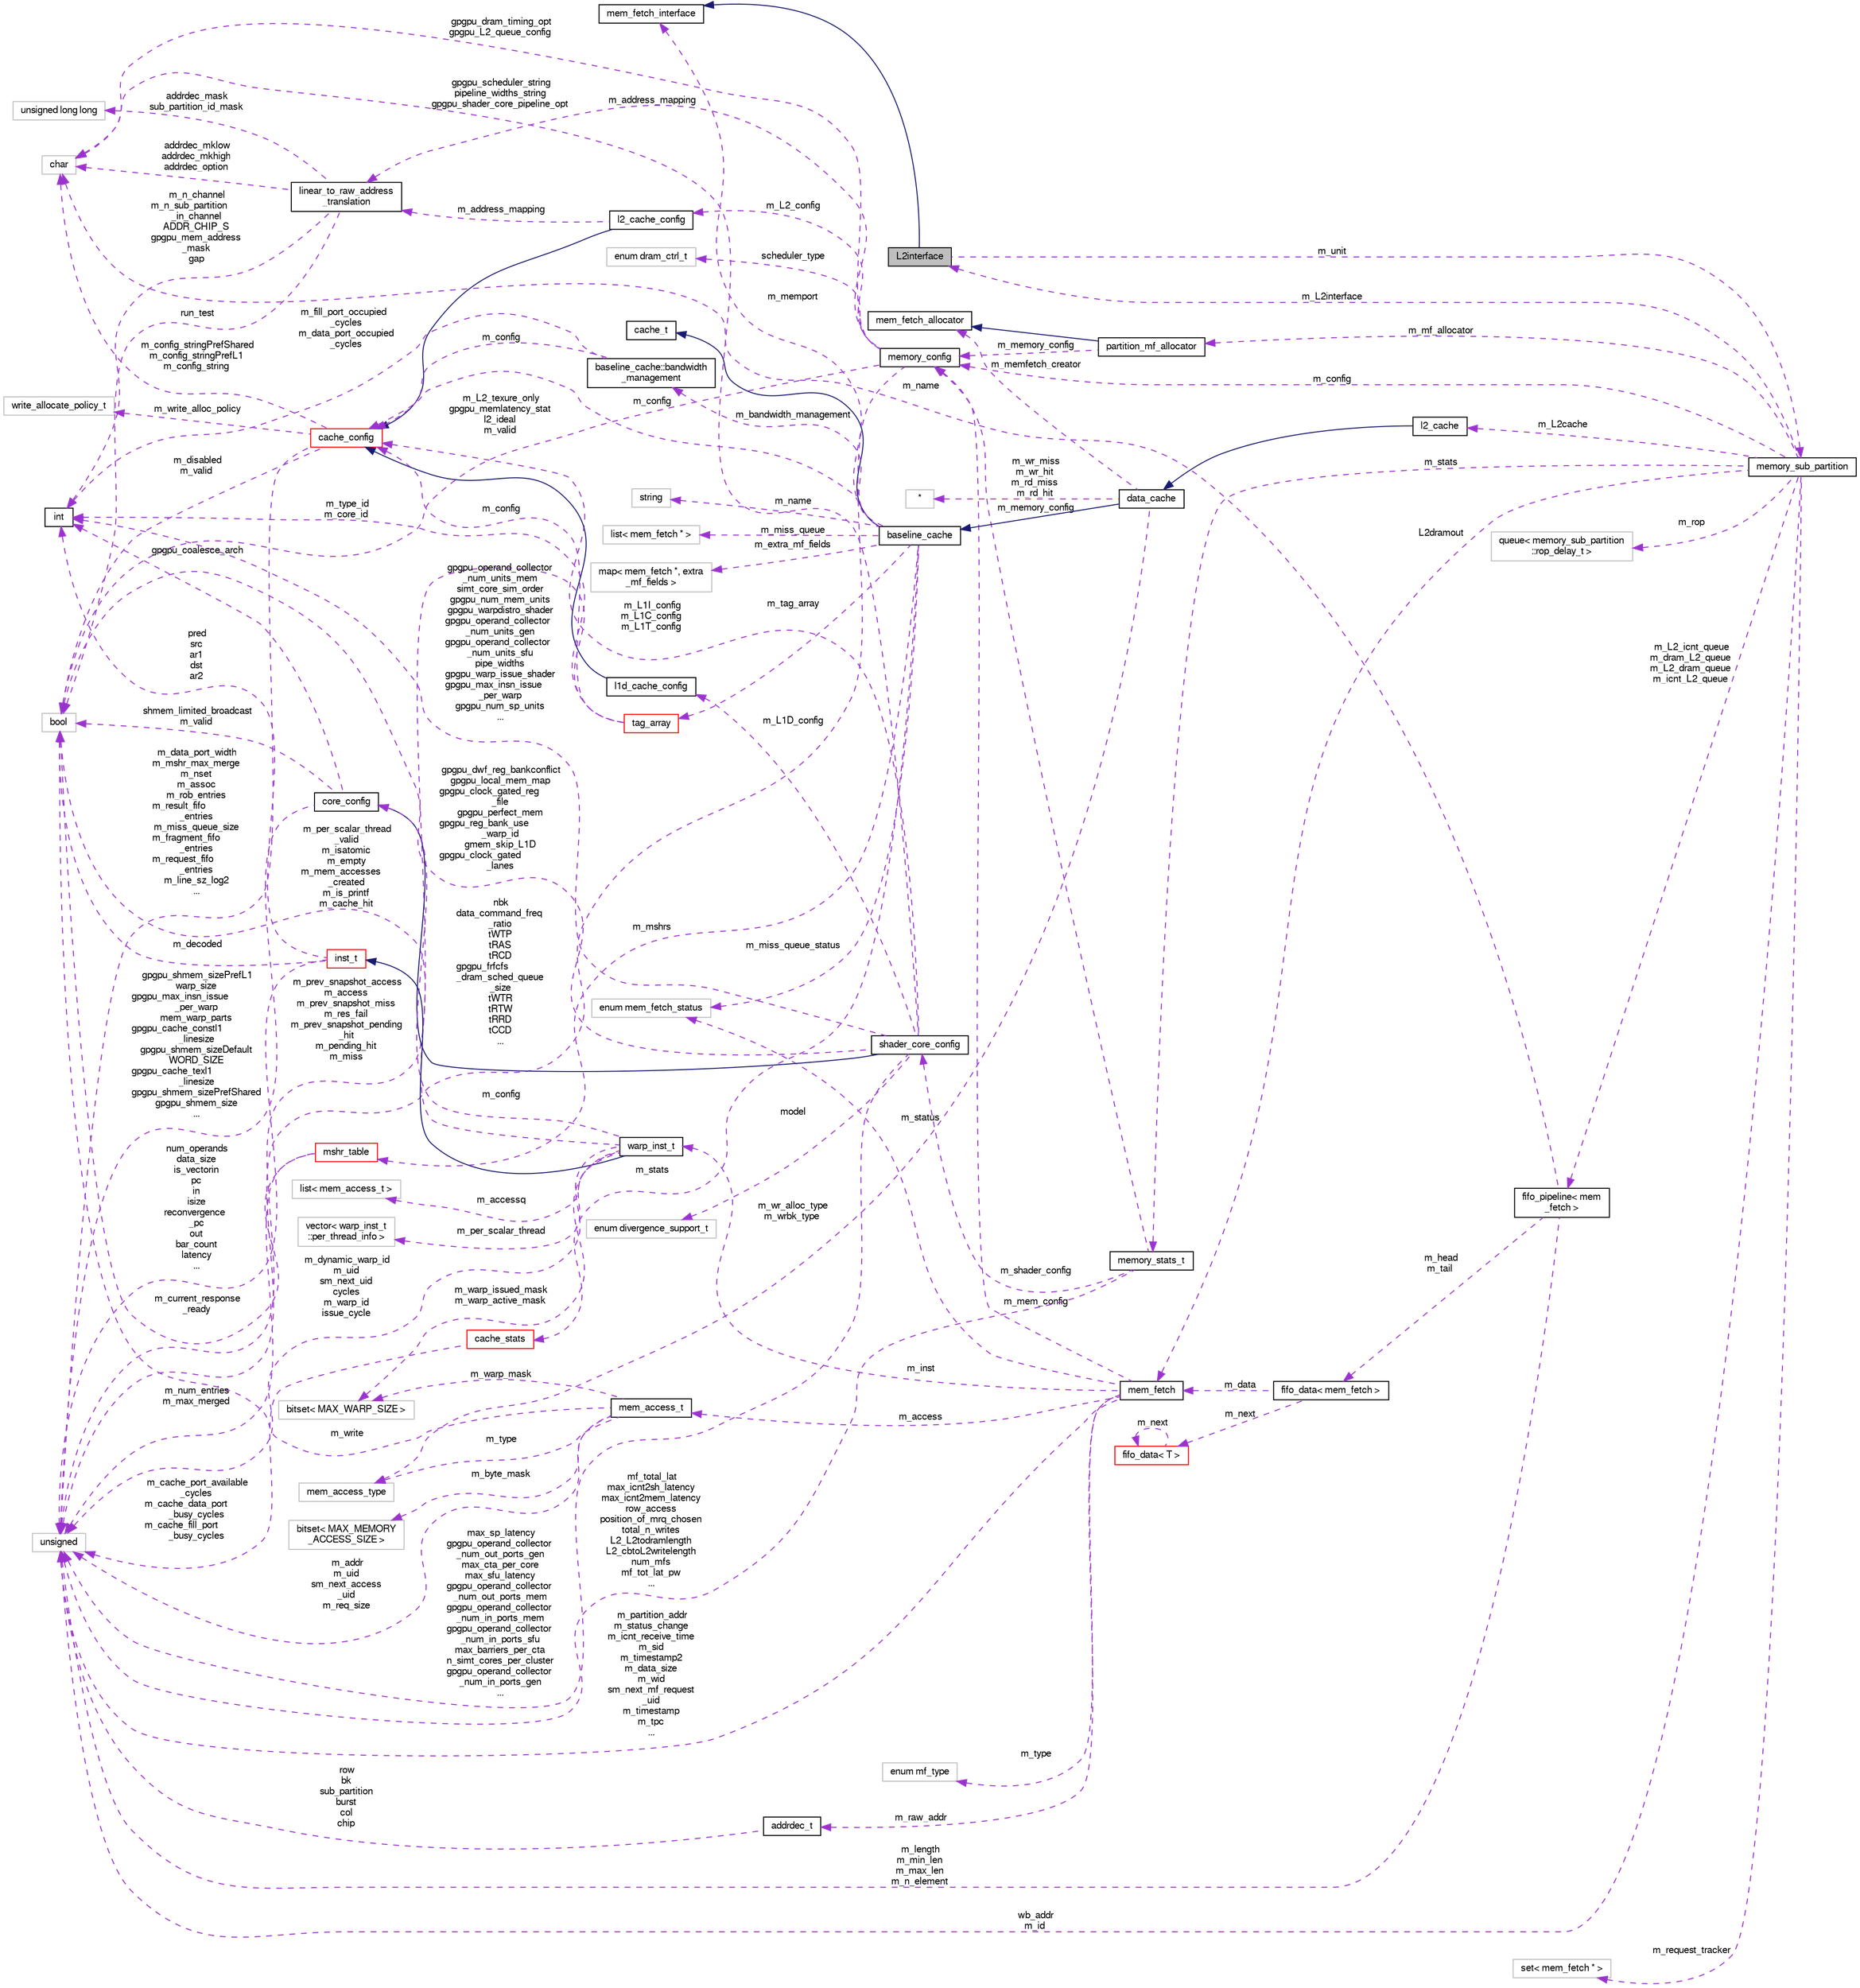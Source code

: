 digraph "L2interface"
{
  bgcolor="transparent";
  edge [fontname="FreeSans",fontsize="10",labelfontname="FreeSans",labelfontsize="10"];
  node [fontname="FreeSans",fontsize="10",shape=record];
  rankdir="LR";
  Node2 [label="L2interface",height=0.2,width=0.4,color="black", fillcolor="grey75", style="filled", fontcolor="black"];
  Node3 -> Node2 [dir="back",color="midnightblue",fontsize="10",style="solid",fontname="FreeSans"];
  Node3 [label="mem_fetch_interface",height=0.2,width=0.4,color="black",URL="$classmem__fetch__interface.html"];
  Node4 -> Node2 [dir="back",color="darkorchid3",fontsize="10",style="dashed",label=" m_unit" ,fontname="FreeSans"];
  Node4 [label="memory_sub_partition",height=0.2,width=0.4,color="black",URL="$classmemory__sub__partition.html"];
  Node2 -> Node4 [dir="back",color="darkorchid3",fontsize="10",style="dashed",label=" m_L2interface" ,fontname="FreeSans"];
  Node5 -> Node4 [dir="back",color="darkorchid3",fontsize="10",style="dashed",label=" m_mf_allocator" ,fontname="FreeSans"];
  Node5 [label="partition_mf_allocator",height=0.2,width=0.4,color="black",URL="$classpartition__mf__allocator.html"];
  Node6 -> Node5 [dir="back",color="midnightblue",fontsize="10",style="solid",fontname="FreeSans"];
  Node6 [label="mem_fetch_allocator",height=0.2,width=0.4,color="black",URL="$classmem__fetch__allocator.html"];
  Node7 -> Node5 [dir="back",color="darkorchid3",fontsize="10",style="dashed",label=" m_memory_config" ,fontname="FreeSans"];
  Node7 [label="memory_config",height=0.2,width=0.4,color="black",URL="$structmemory__config.html"];
  Node8 -> Node7 [dir="back",color="darkorchid3",fontsize="10",style="dashed",label=" scheduler_type" ,fontname="FreeSans"];
  Node8 [label="enum dram_ctrl_t",height=0.2,width=0.4,color="grey75"];
  Node9 -> Node7 [dir="back",color="darkorchid3",fontsize="10",style="dashed",label=" gpgpu_dram_timing_opt\ngpgpu_L2_queue_config" ,fontname="FreeSans"];
  Node9 [label="char",height=0.2,width=0.4,color="grey75"];
  Node10 -> Node7 [dir="back",color="darkorchid3",fontsize="10",style="dashed",label=" m_L2_texure_only\ngpgpu_memlatency_stat\nl2_ideal\nm_valid" ,fontname="FreeSans"];
  Node10 [label="bool",height=0.2,width=0.4,color="grey75"];
  Node11 -> Node7 [dir="back",color="darkorchid3",fontsize="10",style="dashed",label=" nbk\ndata_command_freq\l_ratio\ntWTP\ntRAS\ntRCD\ngpgpu_frfcfs\l_dram_sched_queue\l_size\ntWTR\ntRTW\ntRRD\ntCCD\n..." ,fontname="FreeSans"];
  Node11 [label="unsigned",height=0.2,width=0.4,color="grey75"];
  Node12 -> Node7 [dir="back",color="darkorchid3",fontsize="10",style="dashed",label=" m_address_mapping" ,fontname="FreeSans"];
  Node12 [label="linear_to_raw_address\l_translation",height=0.2,width=0.4,color="black",URL="$classlinear__to__raw__address__translation.html"];
  Node13 -> Node12 [dir="back",color="darkorchid3",fontsize="10",style="dashed",label=" addrdec_mask\nsub_partition_id_mask" ,fontname="FreeSans"];
  Node13 [label="unsigned long long",height=0.2,width=0.4,color="grey75"];
  Node9 -> Node12 [dir="back",color="darkorchid3",fontsize="10",style="dashed",label=" addrdec_mklow\naddrdec_mkhigh\naddrdec_option" ,fontname="FreeSans"];
  Node14 -> Node12 [dir="back",color="darkorchid3",fontsize="10",style="dashed",label=" m_n_channel\nm_n_sub_partition\l_in_channel\nADDR_CHIP_S\ngpgpu_mem_address\l_mask\ngap" ,fontname="FreeSans"];
  Node14 [label="int",height=0.2,width=0.4,color="black",URL="$classint.html"];
  Node10 -> Node12 [dir="back",color="darkorchid3",fontsize="10",style="dashed",label=" run_test" ,fontname="FreeSans"];
  Node15 -> Node7 [dir="back",color="darkorchid3",fontsize="10",style="dashed",label=" m_L2_config" ,fontname="FreeSans"];
  Node15 [label="l2_cache_config",height=0.2,width=0.4,color="black",URL="$classl2__cache__config.html"];
  Node16 -> Node15 [dir="back",color="midnightblue",fontsize="10",style="solid",fontname="FreeSans"];
  Node16 [label="cache_config",height=0.2,width=0.4,color="red",URL="$classcache__config.html"];
  Node9 -> Node16 [dir="back",color="darkorchid3",fontsize="10",style="dashed",label=" m_config_stringPrefShared\nm_config_stringPrefL1\nm_config_string" ,fontname="FreeSans"];
  Node17 -> Node16 [dir="back",color="darkorchid3",fontsize="10",style="dashed",label=" m_write_alloc_policy" ,fontname="FreeSans"];
  Node17 [label="write_allocate_policy_t",height=0.2,width=0.4,color="grey75"];
  Node10 -> Node16 [dir="back",color="darkorchid3",fontsize="10",style="dashed",label=" m_disabled\nm_valid" ,fontname="FreeSans"];
  Node11 -> Node16 [dir="back",color="darkorchid3",fontsize="10",style="dashed",label=" m_data_port_width\nm_mshr_max_merge\nm_nset\nm_assoc\nm_rob_entries\nm_result_fifo\l_entries\nm_miss_queue_size\nm_fragment_fifo\l_entries\nm_request_fifo\l_entries\nm_line_sz_log2\n..." ,fontname="FreeSans"];
  Node12 -> Node15 [dir="back",color="darkorchid3",fontsize="10",style="dashed",label=" m_address_mapping" ,fontname="FreeSans"];
  Node27 -> Node4 [dir="back",color="darkorchid3",fontsize="10",style="dashed",label=" m_L2cache" ,fontname="FreeSans"];
  Node27 [label="l2_cache",height=0.2,width=0.4,color="black",URL="$classl2__cache.html"];
  Node28 -> Node27 [dir="back",color="midnightblue",fontsize="10",style="solid",fontname="FreeSans"];
  Node28 [label="data_cache",height=0.2,width=0.4,color="black",URL="$classdata__cache.html",tooltip="Data cache - Implements common functions for L1 and L2 data cache. "];
  Node29 -> Node28 [dir="back",color="midnightblue",fontsize="10",style="solid",fontname="FreeSans"];
  Node29 [label="baseline_cache",height=0.2,width=0.4,color="black",URL="$classbaseline__cache.html"];
  Node30 -> Node29 [dir="back",color="midnightblue",fontsize="10",style="solid",fontname="FreeSans"];
  Node30 [label="cache_t",height=0.2,width=0.4,color="black",URL="$classcache__t.html"];
  Node31 -> Node29 [dir="back",color="darkorchid3",fontsize="10",style="dashed",label=" m_stats" ,fontname="FreeSans"];
  Node31 [label="cache_stats",height=0.2,width=0.4,color="red",URL="$classcache__stats.html"];
  Node11 -> Node31 [dir="back",color="darkorchid3",fontsize="10",style="dashed",label=" m_cache_port_available\l_cycles\nm_cache_data_port\l_busy_cycles\nm_cache_fill_port\l_busy_cycles" ,fontname="FreeSans"];
  Node33 -> Node29 [dir="back",color="darkorchid3",fontsize="10",style="dashed",label=" m_mshrs" ,fontname="FreeSans"];
  Node33 [label="mshr_table",height=0.2,width=0.4,color="red",URL="$classmshr__table.html"];
  Node10 -> Node33 [dir="back",color="darkorchid3",fontsize="10",style="dashed",label=" m_current_response\l_ready" ,fontname="FreeSans"];
  Node11 -> Node33 [dir="back",color="darkorchid3",fontsize="10",style="dashed",label=" m_num_entries\nm_max_merged" ,fontname="FreeSans"];
  Node3 -> Node29 [dir="back",color="darkorchid3",fontsize="10",style="dashed",label=" m_memport" ,fontname="FreeSans"];
  Node36 -> Node29 [dir="back",color="darkorchid3",fontsize="10",style="dashed",label=" m_bandwidth_management" ,fontname="FreeSans"];
  Node36 [label="baseline_cache::bandwidth\l_management",height=0.2,width=0.4,color="black",URL="$classbaseline__cache_1_1bandwidth__management.html",tooltip="Sub-class containing all metadata for port bandwidth management. "];
  Node14 -> Node36 [dir="back",color="darkorchid3",fontsize="10",style="dashed",label=" m_fill_port_occupied\l_cycles\nm_data_port_occupied\l_cycles" ,fontname="FreeSans"];
  Node16 -> Node36 [dir="back",color="darkorchid3",fontsize="10",style="dashed",label=" m_config" ,fontname="FreeSans"];
  Node37 -> Node29 [dir="back",color="darkorchid3",fontsize="10",style="dashed",label=" m_name" ,fontname="FreeSans"];
  Node37 [label="string",height=0.2,width=0.4,color="grey75"];
  Node38 -> Node29 [dir="back",color="darkorchid3",fontsize="10",style="dashed",label=" m_miss_queue_status" ,fontname="FreeSans"];
  Node38 [label="enum mem_fetch_status",height=0.2,width=0.4,color="grey75"];
  Node39 -> Node29 [dir="back",color="darkorchid3",fontsize="10",style="dashed",label=" m_miss_queue" ,fontname="FreeSans"];
  Node39 [label="list\< mem_fetch * \>",height=0.2,width=0.4,color="grey75"];
  Node16 -> Node29 [dir="back",color="darkorchid3",fontsize="10",style="dashed",label=" m_config" ,fontname="FreeSans"];
  Node40 -> Node29 [dir="back",color="darkorchid3",fontsize="10",style="dashed",label=" m_tag_array" ,fontname="FreeSans"];
  Node40 [label="tag_array",height=0.2,width=0.4,color="red",URL="$classtag__array.html"];
  Node14 -> Node40 [dir="back",color="darkorchid3",fontsize="10",style="dashed",label=" m_type_id\nm_core_id" ,fontname="FreeSans"];
  Node11 -> Node40 [dir="back",color="darkorchid3",fontsize="10",style="dashed",label=" m_prev_snapshot_access\nm_access\nm_prev_snapshot_miss\nm_res_fail\nm_prev_snapshot_pending\l_hit\nm_pending_hit\nm_miss" ,fontname="FreeSans"];
  Node16 -> Node40 [dir="back",color="darkorchid3",fontsize="10",style="dashed",label=" m_config" ,fontname="FreeSans"];
  Node43 -> Node29 [dir="back",color="darkorchid3",fontsize="10",style="dashed",label=" m_extra_mf_fields" ,fontname="FreeSans"];
  Node43 [label="map\< mem_fetch *, extra\l_mf_fields \>",height=0.2,width=0.4,color="grey75"];
  Node6 -> Node28 [dir="back",color="darkorchid3",fontsize="10",style="dashed",label=" m_memfetch_creator" ,fontname="FreeSans"];
  Node44 -> Node28 [dir="back",color="darkorchid3",fontsize="10",style="dashed",label=" m_wr_miss\nm_wr_hit\nm_rd_miss\nm_rd_hit" ,fontname="FreeSans"];
  Node44 [label="*",height=0.2,width=0.4,color="grey75"];
  Node45 -> Node28 [dir="back",color="darkorchid3",fontsize="10",style="dashed",label=" m_wr_alloc_type\nm_wrbk_type" ,fontname="FreeSans"];
  Node45 [label="mem_access_type",height=0.2,width=0.4,color="grey75"];
  Node7 -> Node4 [dir="back",color="darkorchid3",fontsize="10",style="dashed",label=" m_config" ,fontname="FreeSans"];
  Node46 -> Node4 [dir="back",color="darkorchid3",fontsize="10",style="dashed",label=" m_stats" ,fontname="FreeSans"];
  Node46 [label="memory_stats_t",height=0.2,width=0.4,color="black",URL="$classmemory__stats__t.html"];
  Node47 -> Node46 [dir="back",color="darkorchid3",fontsize="10",style="dashed",label=" m_shader_config" ,fontname="FreeSans"];
  Node47 [label="shader_core_config",height=0.2,width=0.4,color="black",URL="$structshader__core__config.html"];
  Node48 -> Node47 [dir="back",color="midnightblue",fontsize="10",style="solid",fontname="FreeSans"];
  Node48 [label="core_config",height=0.2,width=0.4,color="black",URL="$structcore__config.html"];
  Node14 -> Node48 [dir="back",color="darkorchid3",fontsize="10",style="dashed",label=" gpgpu_coalesce_arch" ,fontname="FreeSans"];
  Node10 -> Node48 [dir="back",color="darkorchid3",fontsize="10",style="dashed",label=" shmem_limited_broadcast\nm_valid" ,fontname="FreeSans"];
  Node11 -> Node48 [dir="back",color="darkorchid3",fontsize="10",style="dashed",label=" gpgpu_shmem_sizePrefL1\nwarp_size\ngpgpu_max_insn_issue\l_per_warp\nmem_warp_parts\ngpgpu_cache_constl1\l_linesize\ngpgpu_shmem_sizeDefault\nWORD_SIZE\ngpgpu_cache_texl1\l_linesize\ngpgpu_shmem_sizePrefShared\ngpgpu_shmem_size\n..." ,fontname="FreeSans"];
  Node49 -> Node47 [dir="back",color="darkorchid3",fontsize="10",style="dashed",label=" m_L1D_config" ,fontname="FreeSans"];
  Node49 [label="l1d_cache_config",height=0.2,width=0.4,color="black",URL="$classl1d__cache__config.html"];
  Node16 -> Node49 [dir="back",color="midnightblue",fontsize="10",style="solid",fontname="FreeSans"];
  Node9 -> Node47 [dir="back",color="darkorchid3",fontsize="10",style="dashed",label=" gpgpu_scheduler_string\npipeline_widths_string\ngpgpu_shader_core_pipeline_opt" ,fontname="FreeSans"];
  Node50 -> Node47 [dir="back",color="darkorchid3",fontsize="10",style="dashed",label=" model" ,fontname="FreeSans"];
  Node50 [label="enum divergence_support_t",height=0.2,width=0.4,color="grey75"];
  Node14 -> Node47 [dir="back",color="darkorchid3",fontsize="10",style="dashed",label=" gpgpu_operand_collector\l_num_units_mem\nsimt_core_sim_order\ngpgpu_num_mem_units\ngpgpu_warpdistro_shader\ngpgpu_operand_collector\l_num_units_gen\ngpgpu_operand_collector\l_num_units_sfu\npipe_widths\ngpgpu_warp_issue_shader\ngpgpu_max_insn_issue\l_per_warp\ngpgpu_num_sp_units\n..." ,fontname="FreeSans"];
  Node10 -> Node47 [dir="back",color="darkorchid3",fontsize="10",style="dashed",label=" gpgpu_dwf_reg_bankconflict\ngpgpu_local_mem_map\ngpgpu_clock_gated_reg\l_file\ngpgpu_perfect_mem\ngpgpu_reg_bank_use\l_warp_id\ngmem_skip_L1D\ngpgpu_clock_gated\l_lanes" ,fontname="FreeSans"];
  Node16 -> Node47 [dir="back",color="darkorchid3",fontsize="10",style="dashed",label=" m_L1I_config\nm_L1C_config\nm_L1T_config" ,fontname="FreeSans"];
  Node11 -> Node47 [dir="back",color="darkorchid3",fontsize="10",style="dashed",label=" max_sp_latency\ngpgpu_operand_collector\l_num_out_ports_gen\nmax_cta_per_core\nmax_sfu_latency\ngpgpu_operand_collector\l_num_out_ports_mem\ngpgpu_operand_collector\l_num_in_ports_mem\ngpgpu_operand_collector\l_num_in_ports_sfu\nmax_barriers_per_cta\nn_simt_cores_per_cluster\ngpgpu_operand_collector\l_num_in_ports_gen\n..." ,fontname="FreeSans"];
  Node7 -> Node46 [dir="back",color="darkorchid3",fontsize="10",style="dashed",label=" m_memory_config" ,fontname="FreeSans"];
  Node11 -> Node46 [dir="back",color="darkorchid3",fontsize="10",style="dashed",label=" mf_total_lat\nmax_icnt2sh_latency\nmax_icnt2mem_latency\nrow_access\nposition_of_mrq_chosen\ntotal_n_writes\nL2_L2todramlength\nL2_cbtoL2writelength\nnum_mfs\nmf_tot_lat_pw\n..." ,fontname="FreeSans"];
  Node51 -> Node4 [dir="back",color="darkorchid3",fontsize="10",style="dashed",label=" m_rop" ,fontname="FreeSans"];
  Node51 [label="queue\< memory_sub_partition\l::rop_delay_t \>",height=0.2,width=0.4,color="grey75"];
  Node52 -> Node4 [dir="back",color="darkorchid3",fontsize="10",style="dashed",label=" L2dramout" ,fontname="FreeSans"];
  Node52 [label="mem_fetch",height=0.2,width=0.4,color="black",URL="$classmem__fetch.html"];
  Node53 -> Node52 [dir="back",color="darkorchid3",fontsize="10",style="dashed",label=" m_type" ,fontname="FreeSans"];
  Node53 [label="enum mf_type",height=0.2,width=0.4,color="grey75"];
  Node7 -> Node52 [dir="back",color="darkorchid3",fontsize="10",style="dashed",label=" m_mem_config" ,fontname="FreeSans"];
  Node54 -> Node52 [dir="back",color="darkorchid3",fontsize="10",style="dashed",label=" m_inst" ,fontname="FreeSans"];
  Node54 [label="warp_inst_t",height=0.2,width=0.4,color="black",URL="$classwarp__inst__t.html"];
  Node55 -> Node54 [dir="back",color="midnightblue",fontsize="10",style="solid",fontname="FreeSans"];
  Node55 [label="inst_t",height=0.2,width=0.4,color="red",URL="$classinst__t.html"];
  Node14 -> Node55 [dir="back",color="darkorchid3",fontsize="10",style="dashed",label=" pred\nsrc\nar1\ndst\nar2" ,fontname="FreeSans"];
  Node10 -> Node55 [dir="back",color="darkorchid3",fontsize="10",style="dashed",label=" m_decoded" ,fontname="FreeSans"];
  Node11 -> Node55 [dir="back",color="darkorchid3",fontsize="10",style="dashed",label=" num_operands\ndata_size\nis_vectorin\npc\nin\nisize\nreconvergence\l_pc\nout\nbar_count\nlatency\n..." ,fontname="FreeSans"];
  Node68 -> Node54 [dir="back",color="darkorchid3",fontsize="10",style="dashed",label=" m_warp_issued_mask\nm_warp_active_mask" ,fontname="FreeSans"];
  Node68 [label="bitset\< MAX_WARP_SIZE \>",height=0.2,width=0.4,color="grey75"];
  Node69 -> Node54 [dir="back",color="darkorchid3",fontsize="10",style="dashed",label=" m_per_scalar_thread" ,fontname="FreeSans"];
  Node69 [label="vector\< warp_inst_t\l::per_thread_info \>",height=0.2,width=0.4,color="grey75"];
  Node70 -> Node54 [dir="back",color="darkorchid3",fontsize="10",style="dashed",label=" m_accessq" ,fontname="FreeSans"];
  Node70 [label="list\< mem_access_t \>",height=0.2,width=0.4,color="grey75"];
  Node48 -> Node54 [dir="back",color="darkorchid3",fontsize="10",style="dashed",label=" m_config" ,fontname="FreeSans"];
  Node10 -> Node54 [dir="back",color="darkorchid3",fontsize="10",style="dashed",label=" m_per_scalar_thread\l_valid\nm_isatomic\nm_empty\nm_mem_accesses\l_created\nm_is_printf\nm_cache_hit" ,fontname="FreeSans"];
  Node11 -> Node54 [dir="back",color="darkorchid3",fontsize="10",style="dashed",label=" m_dynamic_warp_id\nm_uid\nsm_next_uid\ncycles\nm_warp_id\nissue_cycle" ,fontname="FreeSans"];
  Node71 -> Node52 [dir="back",color="darkorchid3",fontsize="10",style="dashed",label=" m_raw_addr" ,fontname="FreeSans"];
  Node71 [label="addrdec_t",height=0.2,width=0.4,color="black",URL="$structaddrdec__t.html"];
  Node11 -> Node71 [dir="back",color="darkorchid3",fontsize="10",style="dashed",label=" row\nbk\nsub_partition\nburst\ncol\nchip" ,fontname="FreeSans"];
  Node72 -> Node52 [dir="back",color="darkorchid3",fontsize="10",style="dashed",label=" m_access" ,fontname="FreeSans"];
  Node72 [label="mem_access_t",height=0.2,width=0.4,color="black",URL="$classmem__access__t.html"];
  Node73 -> Node72 [dir="back",color="darkorchid3",fontsize="10",style="dashed",label=" m_byte_mask" ,fontname="FreeSans"];
  Node73 [label="bitset\< MAX_MEMORY\l_ACCESS_SIZE \>",height=0.2,width=0.4,color="grey75"];
  Node68 -> Node72 [dir="back",color="darkorchid3",fontsize="10",style="dashed",label=" m_warp_mask" ,fontname="FreeSans"];
  Node10 -> Node72 [dir="back",color="darkorchid3",fontsize="10",style="dashed",label=" m_write" ,fontname="FreeSans"];
  Node11 -> Node72 [dir="back",color="darkorchid3",fontsize="10",style="dashed",label=" m_addr\nm_uid\nsm_next_access\l_uid\nm_req_size" ,fontname="FreeSans"];
  Node45 -> Node72 [dir="back",color="darkorchid3",fontsize="10",style="dashed",label=" m_type" ,fontname="FreeSans"];
  Node38 -> Node52 [dir="back",color="darkorchid3",fontsize="10",style="dashed",label=" m_status" ,fontname="FreeSans"];
  Node11 -> Node52 [dir="back",color="darkorchid3",fontsize="10",style="dashed",label=" m_partition_addr\nm_status_change\nm_icnt_receive_time\nm_sid\nm_timestamp2\nm_data_size\nm_wid\nsm_next_mf_request\l_uid\nm_timestamp\nm_tpc\n..." ,fontname="FreeSans"];
  Node74 -> Node4 [dir="back",color="darkorchid3",fontsize="10",style="dashed",label=" m_L2_icnt_queue\nm_dram_L2_queue\nm_L2_dram_queue\nm_icnt_L2_queue" ,fontname="FreeSans"];
  Node74 [label="fifo_pipeline\< mem\l_fetch \>",height=0.2,width=0.4,color="black",URL="$classfifo__pipeline.html"];
  Node75 -> Node74 [dir="back",color="darkorchid3",fontsize="10",style="dashed",label=" m_head\nm_tail" ,fontname="FreeSans"];
  Node75 [label="fifo_data\< mem_fetch \>",height=0.2,width=0.4,color="black",URL="$structfifo__data.html"];
  Node76 -> Node75 [dir="back",color="darkorchid3",fontsize="10",style="dashed",label=" m_next" ,fontname="FreeSans"];
  Node76 [label="fifo_data\< T \>",height=0.2,width=0.4,color="red",URL="$structfifo__data.html"];
  Node76 -> Node76 [dir="back",color="darkorchid3",fontsize="10",style="dashed",label=" m_next" ,fontname="FreeSans"];
  Node52 -> Node75 [dir="back",color="darkorchid3",fontsize="10",style="dashed",label=" m_data" ,fontname="FreeSans"];
  Node9 -> Node74 [dir="back",color="darkorchid3",fontsize="10",style="dashed",label=" m_name" ,fontname="FreeSans"];
  Node11 -> Node74 [dir="back",color="darkorchid3",fontsize="10",style="dashed",label=" m_length\nm_min_len\nm_max_len\nm_n_element" ,fontname="FreeSans"];
  Node11 -> Node4 [dir="back",color="darkorchid3",fontsize="10",style="dashed",label=" wb_addr\nm_id" ,fontname="FreeSans"];
  Node78 -> Node4 [dir="back",color="darkorchid3",fontsize="10",style="dashed",label=" m_request_tracker" ,fontname="FreeSans"];
  Node78 [label="set\< mem_fetch * \>",height=0.2,width=0.4,color="grey75"];
}
